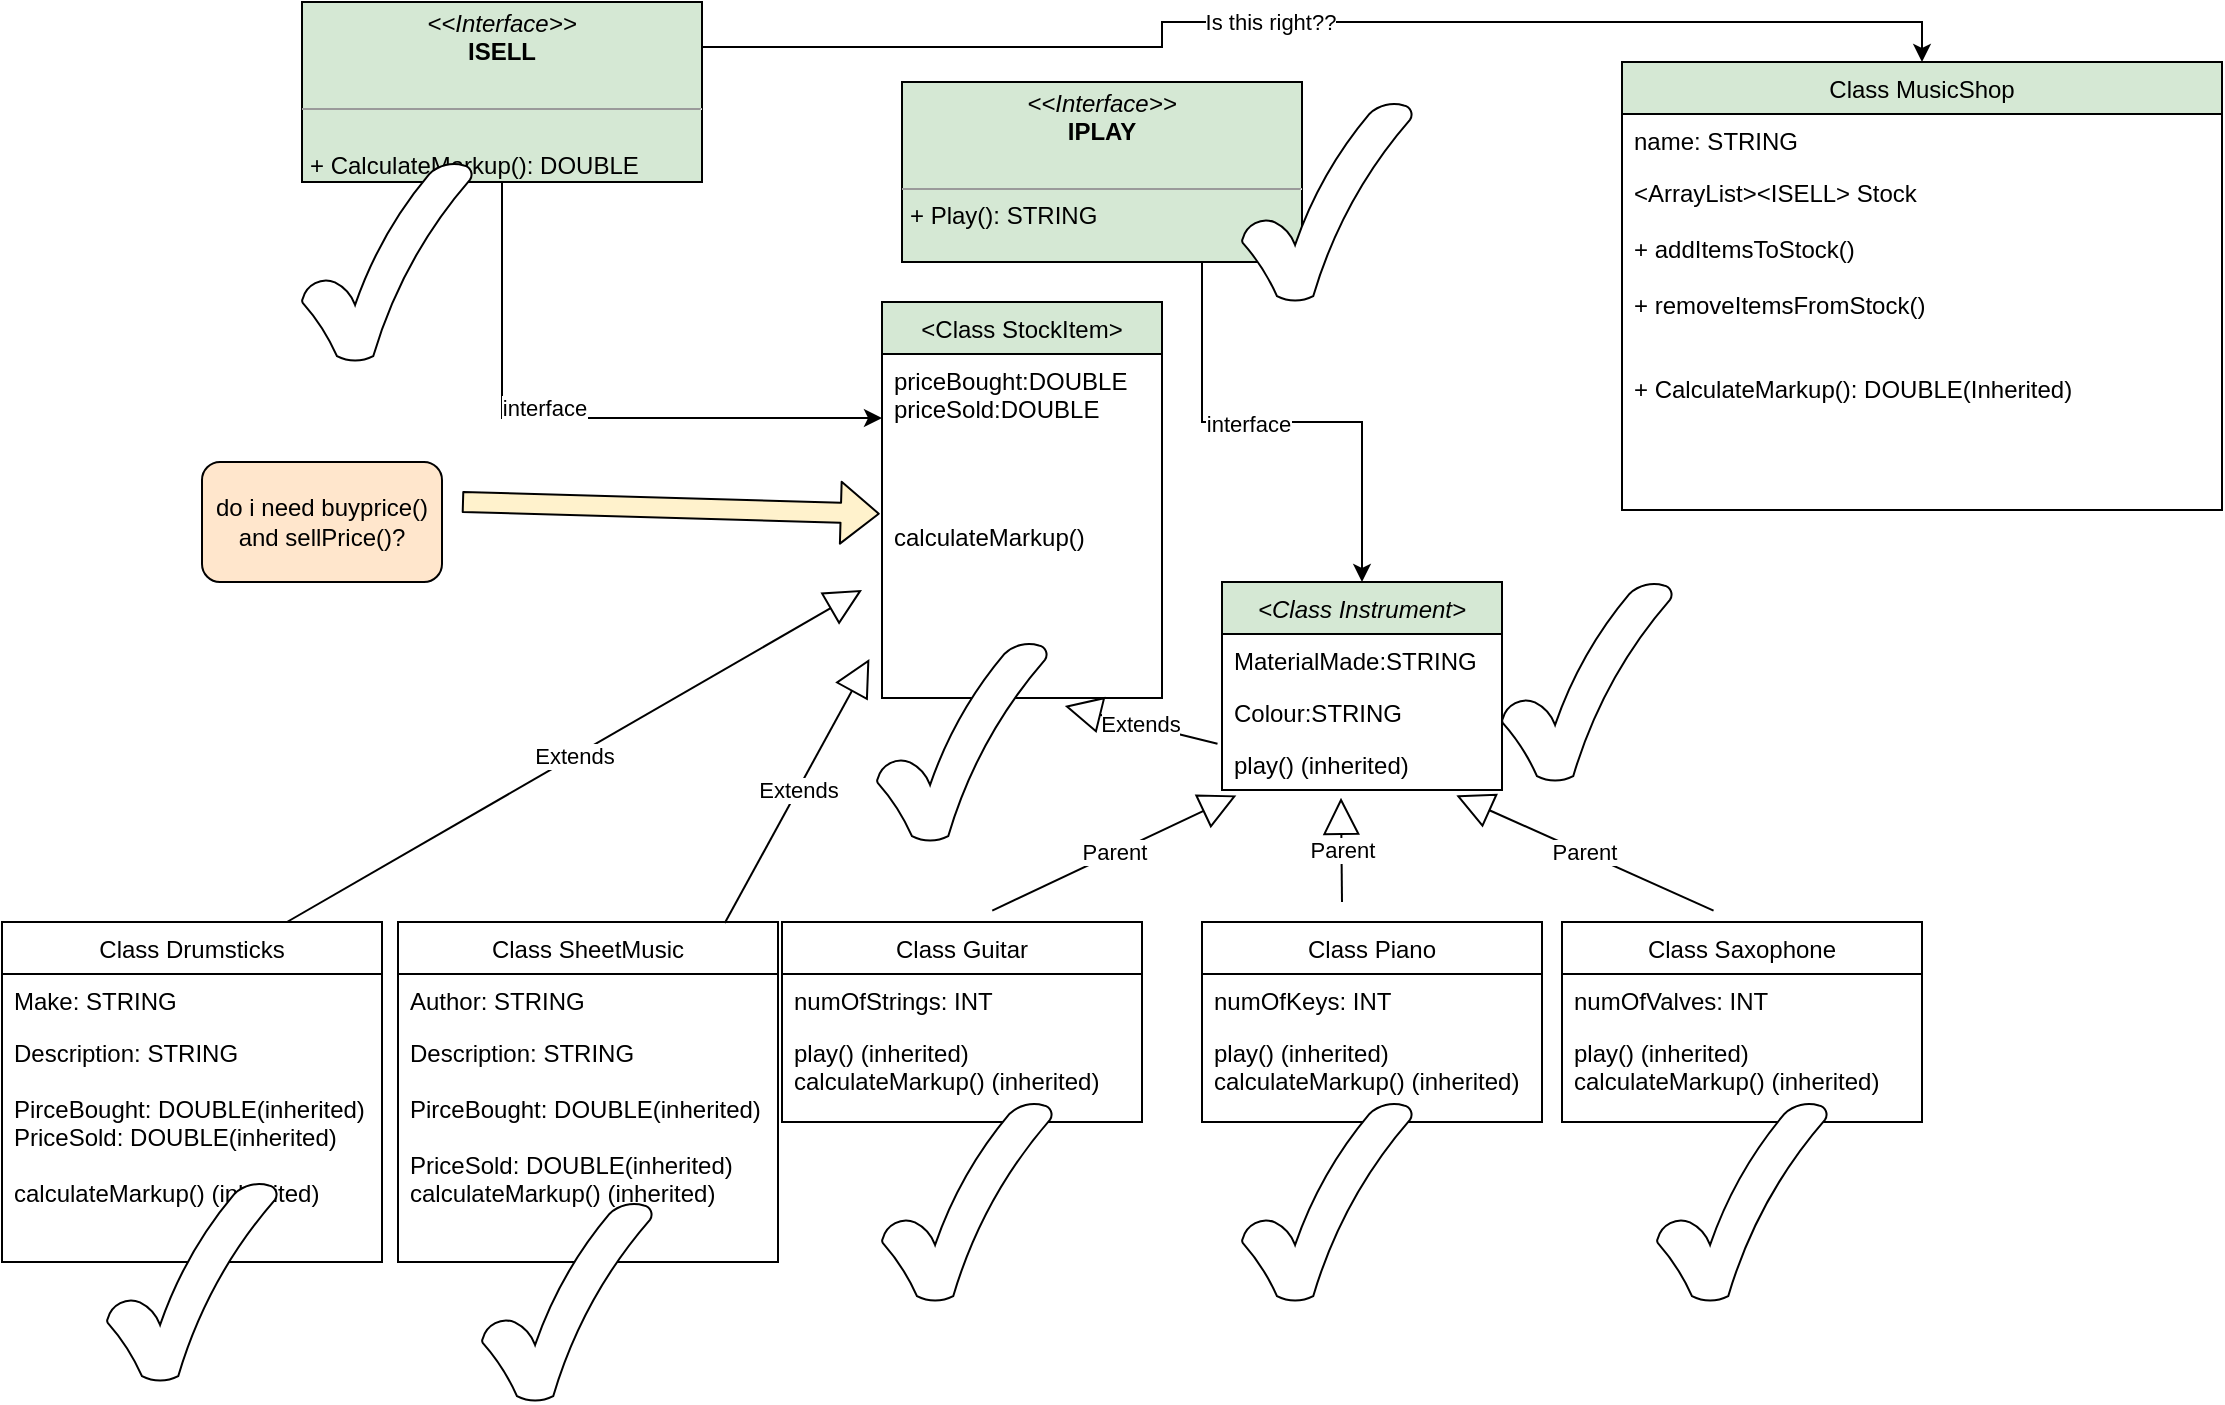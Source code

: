<mxfile version="14.5.1" type="device"><diagram id="XtFvVDS7R7k3xy_MAySc" name="Page-1"><mxGraphModel dx="1026" dy="525" grid="1" gridSize="10" guides="1" tooltips="1" connect="1" arrows="1" fold="1" page="1" pageScale="1" pageWidth="3300" pageHeight="4681" math="0" shadow="0"><root><mxCell id="0"/><mxCell id="1" parent="0"/><mxCell id="AZCF6s1ImzgPR_b7xrG4-24" value="Class MusicShop" style="swimlane;fontStyle=0;childLayout=stackLayout;horizontal=1;startSize=26;fillColor=#D5E8D4;horizontalStack=0;resizeParent=1;resizeParentMax=0;resizeLast=0;collapsible=1;marginBottom=0;" parent="1" vertex="1"><mxGeometry x="910" y="60" width="300" height="224" as="geometry"/></mxCell><mxCell id="AZCF6s1ImzgPR_b7xrG4-25" value="name: STRING" style="text;strokeColor=none;fillColor=none;align=left;verticalAlign=top;spacingLeft=4;spacingRight=4;overflow=hidden;rotatable=0;points=[[0,0.5],[1,0.5]];portConstraint=eastwest;" parent="AZCF6s1ImzgPR_b7xrG4-24" vertex="1"><mxGeometry y="26" width="300" height="26" as="geometry"/></mxCell><mxCell id="AZCF6s1ImzgPR_b7xrG4-27" value="&lt;ArrayList&gt;&lt;ISELL&gt; Stock&#10;&#10;+ addItemsToStock()&#10;&#10;+ removeItemsFromStock()&#10;&#10;&#10;+ CalculateMarkup(): DOUBLE(Inherited)" style="text;strokeColor=none;fillColor=none;align=left;verticalAlign=top;spacingLeft=4;spacingRight=4;overflow=hidden;rotatable=0;points=[[0,0.5],[1,0.5]];portConstraint=eastwest;" parent="AZCF6s1ImzgPR_b7xrG4-24" vertex="1"><mxGeometry y="52" width="300" height="172" as="geometry"/></mxCell><mxCell id="AZCF6s1ImzgPR_b7xrG4-59" style="edgeStyle=orthogonalEdgeStyle;rounded=0;orthogonalLoop=1;jettySize=auto;html=1;exitX=0.75;exitY=1;exitDx=0;exitDy=0;entryX=0.5;entryY=0;entryDx=0;entryDy=0;" parent="1" source="AZCF6s1ImzgPR_b7xrG4-28" target="AZCF6s1ImzgPR_b7xrG4-41" edge="1"><mxGeometry relative="1" as="geometry"/></mxCell><mxCell id="AZCF6s1ImzgPR_b7xrG4-60" value="interface" style="edgeLabel;html=1;align=center;verticalAlign=middle;resizable=0;points=[];" parent="AZCF6s1ImzgPR_b7xrG4-59" vertex="1" connectable="0"><mxGeometry x="-0.144" y="-1" relative="1" as="geometry"><mxPoint as="offset"/></mxGeometry></mxCell><mxCell id="AZCF6s1ImzgPR_b7xrG4-28" value="&lt;p style=&quot;margin: 0px ; margin-top: 4px ; text-align: center&quot;&gt;&lt;i&gt;&amp;lt;&amp;lt;Interface&amp;gt;&amp;gt;&lt;/i&gt;&lt;br&gt;&lt;b&gt;IPLAY&lt;/b&gt;&lt;/p&gt;&lt;p style=&quot;margin: 0px ; margin-left: 4px&quot;&gt;&lt;br&gt;&lt;/p&gt;&lt;hr size=&quot;1&quot;&gt;&lt;p style=&quot;margin: 0px ; margin-left: 4px&quot;&gt;+ Play(): STRING&lt;br&gt;&lt;br&gt;&lt;/p&gt;" style="verticalAlign=top;align=left;overflow=fill;fontSize=12;fontFamily=Helvetica;html=1;fillColor=#D5E8D4;" parent="1" vertex="1"><mxGeometry x="550" y="70" width="200" height="90" as="geometry"/></mxCell><mxCell id="AZCF6s1ImzgPR_b7xrG4-29" value="Class Guitar" style="swimlane;fontStyle=0;childLayout=stackLayout;horizontal=1;startSize=26;fillColor=none;horizontalStack=0;resizeParent=1;resizeParentMax=0;resizeLast=0;collapsible=1;marginBottom=0;" parent="1" vertex="1"><mxGeometry x="490" y="490" width="180" height="100" as="geometry"/></mxCell><mxCell id="AZCF6s1ImzgPR_b7xrG4-30" value="numOfStrings: INT" style="text;strokeColor=none;fillColor=none;align=left;verticalAlign=top;spacingLeft=4;spacingRight=4;overflow=hidden;rotatable=0;points=[[0,0.5],[1,0.5]];portConstraint=eastwest;" parent="AZCF6s1ImzgPR_b7xrG4-29" vertex="1"><mxGeometry y="26" width="180" height="26" as="geometry"/></mxCell><mxCell id="AZCF6s1ImzgPR_b7xrG4-32" value="play() (inherited)&#10;calculateMarkup() (inherited)" style="text;strokeColor=none;fillColor=none;align=left;verticalAlign=top;spacingLeft=4;spacingRight=4;overflow=hidden;rotatable=0;points=[[0,0.5],[1,0.5]];portConstraint=eastwest;" parent="AZCF6s1ImzgPR_b7xrG4-29" vertex="1"><mxGeometry y="52" width="180" height="48" as="geometry"/></mxCell><mxCell id="AZCF6s1ImzgPR_b7xrG4-33" value="Class Piano" style="swimlane;fontStyle=0;childLayout=stackLayout;horizontal=1;startSize=26;fillColor=none;horizontalStack=0;resizeParent=1;resizeParentMax=0;resizeLast=0;collapsible=1;marginBottom=0;" parent="1" vertex="1"><mxGeometry x="700" y="490" width="170" height="100" as="geometry"/></mxCell><mxCell id="AZCF6s1ImzgPR_b7xrG4-34" value="numOfKeys: INT" style="text;strokeColor=none;fillColor=none;align=left;verticalAlign=top;spacingLeft=4;spacingRight=4;overflow=hidden;rotatable=0;points=[[0,0.5],[1,0.5]];portConstraint=eastwest;" parent="AZCF6s1ImzgPR_b7xrG4-33" vertex="1"><mxGeometry y="26" width="170" height="26" as="geometry"/></mxCell><mxCell id="AZCF6s1ImzgPR_b7xrG4-36" value="play() (inherited)&#10;calculateMarkup() (inherited)" style="text;strokeColor=none;fillColor=none;align=left;verticalAlign=top;spacingLeft=4;spacingRight=4;overflow=hidden;rotatable=0;points=[[0,0.5],[1,0.5]];portConstraint=eastwest;" parent="AZCF6s1ImzgPR_b7xrG4-33" vertex="1"><mxGeometry y="52" width="170" height="48" as="geometry"/></mxCell><mxCell id="AZCF6s1ImzgPR_b7xrG4-37" value="Class Saxophone" style="swimlane;fontStyle=0;childLayout=stackLayout;horizontal=1;startSize=26;fillColor=none;horizontalStack=0;resizeParent=1;resizeParentMax=0;resizeLast=0;collapsible=1;marginBottom=0;" parent="1" vertex="1"><mxGeometry x="880" y="490" width="180" height="100" as="geometry"/></mxCell><mxCell id="AZCF6s1ImzgPR_b7xrG4-38" value="numOfValves: INT" style="text;strokeColor=none;fillColor=none;align=left;verticalAlign=top;spacingLeft=4;spacingRight=4;overflow=hidden;rotatable=0;points=[[0,0.5],[1,0.5]];portConstraint=eastwest;" parent="AZCF6s1ImzgPR_b7xrG4-37" vertex="1"><mxGeometry y="26" width="180" height="26" as="geometry"/></mxCell><mxCell id="AZCF6s1ImzgPR_b7xrG4-40" value="play() (inherited)&#10;calculateMarkup() (inherited)" style="text;strokeColor=none;fillColor=none;align=left;verticalAlign=top;spacingLeft=4;spacingRight=4;overflow=hidden;rotatable=0;points=[[0,0.5],[1,0.5]];portConstraint=eastwest;" parent="AZCF6s1ImzgPR_b7xrG4-37" vertex="1"><mxGeometry y="52" width="180" height="48" as="geometry"/></mxCell><mxCell id="AZCF6s1ImzgPR_b7xrG4-41" value="&lt;Class Instrument&gt;" style="swimlane;fontStyle=2;childLayout=stackLayout;horizontal=1;startSize=26;fillColor=#D5E8D4;horizontalStack=0;resizeParent=1;resizeParentMax=0;resizeLast=0;collapsible=1;marginBottom=0;" parent="1" vertex="1"><mxGeometry x="710" y="320" width="140" height="104" as="geometry"/></mxCell><mxCell id="AZCF6s1ImzgPR_b7xrG4-42" value="MaterialMade:STRING" style="text;strokeColor=none;fillColor=none;align=left;verticalAlign=top;spacingLeft=4;spacingRight=4;overflow=hidden;rotatable=0;points=[[0,0.5],[1,0.5]];portConstraint=eastwest;" parent="AZCF6s1ImzgPR_b7xrG4-41" vertex="1"><mxGeometry y="26" width="140" height="26" as="geometry"/></mxCell><mxCell id="AZCF6s1ImzgPR_b7xrG4-43" value="Colour:STRING" style="text;strokeColor=none;fillColor=none;align=left;verticalAlign=top;spacingLeft=4;spacingRight=4;overflow=hidden;rotatable=0;points=[[0,0.5],[1,0.5]];portConstraint=eastwest;" parent="AZCF6s1ImzgPR_b7xrG4-41" vertex="1"><mxGeometry y="52" width="140" height="26" as="geometry"/></mxCell><mxCell id="AZCF6s1ImzgPR_b7xrG4-44" value="play() (inherited)" style="text;strokeColor=none;fillColor=none;align=left;verticalAlign=top;spacingLeft=4;spacingRight=4;overflow=hidden;rotatable=0;points=[[0,0.5],[1,0.5]];portConstraint=eastwest;" parent="AZCF6s1ImzgPR_b7xrG4-41" vertex="1"><mxGeometry y="78" width="140" height="26" as="geometry"/></mxCell><mxCell id="AZCF6s1ImzgPR_b7xrG4-45" value="Parent" style="endArrow=block;endSize=16;endFill=0;html=1;exitX=0.421;exitY=-0.057;exitDx=0;exitDy=0;exitPerimeter=0;entryX=0.837;entryY=1.104;entryDx=0;entryDy=0;entryPerimeter=0;" parent="1" source="AZCF6s1ImzgPR_b7xrG4-37" target="AZCF6s1ImzgPR_b7xrG4-44" edge="1"><mxGeometry width="160" relative="1" as="geometry"><mxPoint x="920" y="380" as="sourcePoint"/><mxPoint x="1080" y="380" as="targetPoint"/></mxGeometry></mxCell><mxCell id="AZCF6s1ImzgPR_b7xrG4-46" value="Parent" style="endArrow=block;endSize=16;endFill=0;html=1;exitX=0.584;exitY=-0.057;exitDx=0;exitDy=0;exitPerimeter=0;entryX=0.837;entryY=1.104;entryDx=0;entryDy=0;entryPerimeter=0;" parent="1" source="AZCF6s1ImzgPR_b7xrG4-29" edge="1"><mxGeometry width="160" relative="1" as="geometry"><mxPoint x="828.94" y="485.554" as="sourcePoint"/><mxPoint x="717.18" y="426.704" as="targetPoint"/></mxGeometry></mxCell><mxCell id="AZCF6s1ImzgPR_b7xrG4-47" value="Parent" style="endArrow=block;endSize=16;endFill=0;html=1;entryX=0.425;entryY=1.149;entryDx=0;entryDy=0;entryPerimeter=0;" parent="1" target="AZCF6s1ImzgPR_b7xrG4-44" edge="1"><mxGeometry width="160" relative="1" as="geometry"><mxPoint x="770" y="480" as="sourcePoint"/><mxPoint x="847.18" y="446.704" as="targetPoint"/></mxGeometry></mxCell><mxCell id="AZCF6s1ImzgPR_b7xrG4-64" style="edgeStyle=orthogonalEdgeStyle;rounded=0;orthogonalLoop=1;jettySize=auto;html=1;exitX=0.5;exitY=1;exitDx=0;exitDy=0;entryX=0;entryY=0.5;entryDx=0;entryDy=0;" parent="1" source="AZCF6s1ImzgPR_b7xrG4-48" target="AZCF6s1ImzgPR_b7xrG4-70" edge="1"><mxGeometry relative="1" as="geometry"/></mxCell><mxCell id="AZCF6s1ImzgPR_b7xrG4-65" value="interface" style="edgeLabel;html=1;align=center;verticalAlign=middle;resizable=0;points=[];" parent="AZCF6s1ImzgPR_b7xrG4-64" vertex="1" connectable="0"><mxGeometry x="-0.101" y="5" relative="1" as="geometry"><mxPoint as="offset"/></mxGeometry></mxCell><mxCell id="AZCF6s1ImzgPR_b7xrG4-92" style="edgeStyle=orthogonalEdgeStyle;rounded=0;orthogonalLoop=1;jettySize=auto;html=1;exitX=1;exitY=0.25;exitDx=0;exitDy=0;entryX=0.5;entryY=0;entryDx=0;entryDy=0;fillColor=#FFF2CC;" parent="1" source="AZCF6s1ImzgPR_b7xrG4-48" target="AZCF6s1ImzgPR_b7xrG4-24" edge="1"><mxGeometry relative="1" as="geometry"><Array as="points"><mxPoint x="680" y="52"/><mxPoint x="680" y="40"/><mxPoint x="1060" y="40"/></Array></mxGeometry></mxCell><mxCell id="AZCF6s1ImzgPR_b7xrG4-93" value="Is this right??" style="edgeLabel;html=1;align=center;verticalAlign=middle;resizable=0;points=[];" parent="AZCF6s1ImzgPR_b7xrG4-92" vertex="1" connectable="0"><mxGeometry x="-0.077" relative="1" as="geometry"><mxPoint as="offset"/></mxGeometry></mxCell><mxCell id="AZCF6s1ImzgPR_b7xrG4-48" value="&lt;p style=&quot;margin: 0px ; margin-top: 4px ; text-align: center&quot;&gt;&lt;i&gt;&amp;lt;&amp;lt;Interface&amp;gt;&amp;gt;&lt;/i&gt;&lt;br&gt;&lt;b&gt;ISELL&lt;/b&gt;&lt;/p&gt;&lt;p style=&quot;margin: 0px ; margin-left: 4px&quot;&gt;&lt;br&gt;&lt;/p&gt;&lt;hr size=&quot;1&quot;&gt;&lt;p style=&quot;margin: 0px ; margin-left: 4px&quot;&gt;&lt;br&gt;+ CalculateMarkup(): DOUBLE&lt;/p&gt;" style="verticalAlign=top;align=left;overflow=fill;fontSize=12;fontFamily=Helvetica;html=1;fillColor=#D5E8D4;" parent="1" vertex="1"><mxGeometry x="250" y="30" width="200" height="90" as="geometry"/></mxCell><mxCell id="AZCF6s1ImzgPR_b7xrG4-49" value="Class Drumsticks" style="swimlane;fontStyle=0;childLayout=stackLayout;horizontal=1;startSize=26;fillColor=none;horizontalStack=0;resizeParent=1;resizeParentMax=0;resizeLast=0;collapsible=1;marginBottom=0;" parent="1" vertex="1"><mxGeometry x="100" y="490" width="190" height="170" as="geometry"/></mxCell><mxCell id="AZCF6s1ImzgPR_b7xrG4-50" value="Make: STRING" style="text;strokeColor=none;fillColor=none;align=left;verticalAlign=top;spacingLeft=4;spacingRight=4;overflow=hidden;rotatable=0;points=[[0,0.5],[1,0.5]];portConstraint=eastwest;" parent="AZCF6s1ImzgPR_b7xrG4-49" vertex="1"><mxGeometry y="26" width="190" height="26" as="geometry"/></mxCell><mxCell id="AZCF6s1ImzgPR_b7xrG4-51" value="Description: STRING&#10;&#10;PirceBought: DOUBLE(inherited)&#10;PriceSold: DOUBLE(inherited)&#10;&#10;calculateMarkup() (inherited)" style="text;strokeColor=none;fillColor=none;align=left;verticalAlign=top;spacingLeft=4;spacingRight=4;overflow=hidden;rotatable=0;points=[[0,0.5],[1,0.5]];portConstraint=eastwest;" parent="AZCF6s1ImzgPR_b7xrG4-49" vertex="1"><mxGeometry y="52" width="190" height="118" as="geometry"/></mxCell><mxCell id="AZCF6s1ImzgPR_b7xrG4-52" value="Class SheetMusic" style="swimlane;fontStyle=0;childLayout=stackLayout;horizontal=1;startSize=26;fillColor=none;horizontalStack=0;resizeParent=1;resizeParentMax=0;resizeLast=0;collapsible=1;marginBottom=0;" parent="1" vertex="1"><mxGeometry x="298" y="490" width="190" height="170" as="geometry"/></mxCell><mxCell id="AZCF6s1ImzgPR_b7xrG4-53" value="Author: STRING" style="text;strokeColor=none;fillColor=none;align=left;verticalAlign=top;spacingLeft=4;spacingRight=4;overflow=hidden;rotatable=0;points=[[0,0.5],[1,0.5]];portConstraint=eastwest;" parent="AZCF6s1ImzgPR_b7xrG4-52" vertex="1"><mxGeometry y="26" width="190" height="26" as="geometry"/></mxCell><mxCell id="AZCF6s1ImzgPR_b7xrG4-54" value="Description: STRING&#10;&#10;PirceBought: DOUBLE(inherited)&#10;&#10;PriceSold: DOUBLE(inherited)&#10;calculateMarkup() (inherited)" style="text;strokeColor=none;fillColor=none;align=left;verticalAlign=top;spacingLeft=4;spacingRight=4;overflow=hidden;rotatable=0;points=[[0,0.5],[1,0.5]];portConstraint=eastwest;" parent="AZCF6s1ImzgPR_b7xrG4-52" vertex="1"><mxGeometry y="52" width="190" height="118" as="geometry"/></mxCell><mxCell id="AZCF6s1ImzgPR_b7xrG4-56" style="edgeStyle=orthogonalEdgeStyle;rounded=0;orthogonalLoop=1;jettySize=auto;html=1;exitX=0.5;exitY=1;exitDx=0;exitDy=0;" parent="1" source="AZCF6s1ImzgPR_b7xrG4-28" target="AZCF6s1ImzgPR_b7xrG4-28" edge="1"><mxGeometry relative="1" as="geometry"/></mxCell><mxCell id="AZCF6s1ImzgPR_b7xrG4-69" value="&lt;Class StockItem&gt;" style="swimlane;fontStyle=0;childLayout=stackLayout;horizontal=1;startSize=26;fillColor=#D5E8D4;horizontalStack=0;resizeParent=1;resizeParentMax=0;resizeLast=0;collapsible=1;marginBottom=0;" parent="1" vertex="1"><mxGeometry x="540" y="180" width="140" height="198" as="geometry"/></mxCell><mxCell id="AZCF6s1ImzgPR_b7xrG4-70" value="priceBought:DOUBLE&#10;priceSold:DOUBLE&#10;" style="text;strokeColor=none;fillColor=none;align=left;verticalAlign=top;spacingLeft=4;spacingRight=4;overflow=hidden;rotatable=0;points=[[0,0.5],[1,0.5]];portConstraint=eastwest;" parent="AZCF6s1ImzgPR_b7xrG4-69" vertex="1"><mxGeometry y="26" width="140" height="64" as="geometry"/></mxCell><mxCell id="AZCF6s1ImzgPR_b7xrG4-71" value="&#10;calculateMarkup()" style="text;strokeColor=none;fillColor=none;align=left;verticalAlign=top;spacingLeft=4;spacingRight=4;overflow=hidden;rotatable=0;points=[[0,0.5],[1,0.5]];portConstraint=eastwest;" parent="AZCF6s1ImzgPR_b7xrG4-69" vertex="1"><mxGeometry y="90" width="140" height="108" as="geometry"/></mxCell><mxCell id="AZCF6s1ImzgPR_b7xrG4-73" value="Extends" style="endArrow=block;endSize=16;endFill=0;html=1;entryX=0.653;entryY=1.037;entryDx=0;entryDy=0;entryPerimeter=0;exitX=-0.016;exitY=0.109;exitDx=0;exitDy=0;exitPerimeter=0;" parent="1" source="AZCF6s1ImzgPR_b7xrG4-44" target="AZCF6s1ImzgPR_b7xrG4-71" edge="1"><mxGeometry width="160" relative="1" as="geometry"><mxPoint x="700" y="400" as="sourcePoint"/><mxPoint x="1360" y="580" as="targetPoint"/></mxGeometry></mxCell><mxCell id="AZCF6s1ImzgPR_b7xrG4-74" value="Extends" style="endArrow=block;endSize=16;endFill=0;html=1;entryX=-0.045;entryY=0.819;entryDx=0;entryDy=0;entryPerimeter=0;exitX=0.86;exitY=0.003;exitDx=0;exitDy=0;exitPerimeter=0;" parent="1" source="AZCF6s1ImzgPR_b7xrG4-52" target="AZCF6s1ImzgPR_b7xrG4-71" edge="1"><mxGeometry width="160" relative="1" as="geometry"><mxPoint x="740" y="330" as="sourcePoint"/><mxPoint x="683.42" y="300.47" as="targetPoint"/></mxGeometry></mxCell><mxCell id="AZCF6s1ImzgPR_b7xrG4-75" value="Extends" style="endArrow=block;endSize=16;endFill=0;html=1;exitX=0.75;exitY=0;exitDx=0;exitDy=0;" parent="1" source="AZCF6s1ImzgPR_b7xrG4-49" edge="1"><mxGeometry width="160" relative="1" as="geometry"><mxPoint x="430.4" y="500.42" as="sourcePoint"/><mxPoint x="530" y="324" as="targetPoint"/></mxGeometry></mxCell><mxCell id="AZCF6s1ImzgPR_b7xrG4-81" value="" style="verticalLabelPosition=bottom;verticalAlign=top;html=1;shape=mxgraph.basic.tick" parent="1" vertex="1"><mxGeometry x="152.5" y="620" width="85" height="100" as="geometry"/></mxCell><mxCell id="AZCF6s1ImzgPR_b7xrG4-82" value="" style="verticalLabelPosition=bottom;verticalAlign=top;html=1;shape=mxgraph.basic.tick" parent="1" vertex="1"><mxGeometry x="340" y="630" width="85" height="100" as="geometry"/></mxCell><mxCell id="AZCF6s1ImzgPR_b7xrG4-83" value="" style="verticalLabelPosition=bottom;verticalAlign=top;html=1;shape=mxgraph.basic.tick" parent="1" vertex="1"><mxGeometry x="540" y="580" width="85" height="100" as="geometry"/></mxCell><mxCell id="AZCF6s1ImzgPR_b7xrG4-84" value="" style="verticalLabelPosition=bottom;verticalAlign=top;html=1;shape=mxgraph.basic.tick" parent="1" vertex="1"><mxGeometry x="720" y="580" width="85" height="100" as="geometry"/></mxCell><mxCell id="AZCF6s1ImzgPR_b7xrG4-85" value="" style="verticalLabelPosition=bottom;verticalAlign=top;html=1;shape=mxgraph.basic.tick" parent="1" vertex="1"><mxGeometry x="927.5" y="580" width="85" height="100" as="geometry"/></mxCell><mxCell id="AZCF6s1ImzgPR_b7xrG4-89" value="do i need buyprice()&lt;br&gt;and sellPrice()?" style="rounded=1;whiteSpace=wrap;html=1;fillColor=#FFE6CC;" parent="1" vertex="1"><mxGeometry x="200" y="260" width="120" height="60" as="geometry"/></mxCell><mxCell id="AZCF6s1ImzgPR_b7xrG4-91" value="" style="shape=flexArrow;endArrow=classic;html=1;entryX=-0.008;entryY=0.147;entryDx=0;entryDy=0;entryPerimeter=0;fillColor=#FFF2CC;" parent="1" target="AZCF6s1ImzgPR_b7xrG4-71" edge="1"><mxGeometry width="50" height="50" relative="1" as="geometry"><mxPoint x="330" y="280" as="sourcePoint"/><mxPoint x="690" y="280" as="targetPoint"/></mxGeometry></mxCell><mxCell id="qFN8q14sADA9wZRvgdx9-1" value="" style="verticalLabelPosition=bottom;verticalAlign=top;html=1;shape=mxgraph.basic.tick" vertex="1" parent="1"><mxGeometry x="850" y="320" width="85" height="100" as="geometry"/></mxCell><mxCell id="qFN8q14sADA9wZRvgdx9-2" value="" style="verticalLabelPosition=bottom;verticalAlign=top;html=1;shape=mxgraph.basic.tick" vertex="1" parent="1"><mxGeometry x="537.5" y="350" width="85" height="100" as="geometry"/></mxCell><mxCell id="qFN8q14sADA9wZRvgdx9-3" value="" style="verticalLabelPosition=bottom;verticalAlign=top;html=1;shape=mxgraph.basic.tick" vertex="1" parent="1"><mxGeometry x="250" y="110" width="85" height="100" as="geometry"/></mxCell><mxCell id="qFN8q14sADA9wZRvgdx9-4" value="" style="verticalLabelPosition=bottom;verticalAlign=top;html=1;shape=mxgraph.basic.tick" vertex="1" parent="1"><mxGeometry x="720" y="80" width="85" height="100" as="geometry"/></mxCell></root></mxGraphModel></diagram></mxfile>
